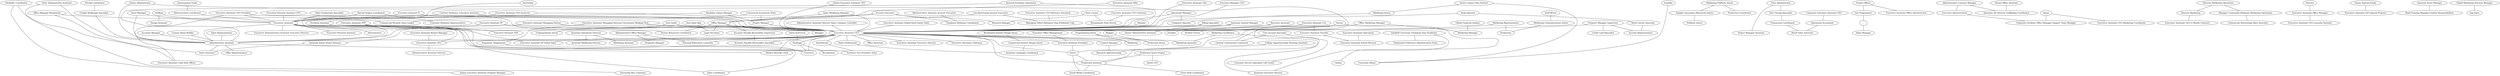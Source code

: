 strict graph  {
	"Tour Guide" -- "Executive Assistant CEO"	 [weight="1.0"];
	"Tour Guide" -- "Undergraduate Intern"	 [weight="1.0"];
	"Executive Assistant Coo" -- "Executive Assistant CEO"	 [weight="2.49863013699"];
	"Executive Assistant Coo" -- "Executive Assistant Founder"	 [weight="2.08493150685"];
	"Sales Marketing Manager" -- "Executive Assistant CEO"	 [weight="1.0"];
	"Sales Marketing Manager" -- "Office Manager"	 [weight="1.0"];
	"Office Marketing Manager" -- "Executive Assistant CEO"	 [weight="2.83561643836"];
	"Office Marketing Manager" -- "Marketing Manager"	 [weight="1.83561643836"];
	"Custom Home Builder" -- "Administrative Assistant"	 [weight="1.0"];
	"Assistant Operations Director" -- "Marketing Assistant"	 [weight="1.0"];
	"Assistant Operations Director" -- "Assistant Marketing Director"	 [weight="1.0"];
	"Desk Operator" -- "Rural Carrier Associate"	 [weight="1.0"];
	"Desk Operator" -- "Computer Operator"	 [weight="1.0"];
	"Office Manager Residential" -- "Sales Associate"	 [weight="1.0"];
	"Office Manager Residential" -- "Commercial Division Team Leader"	 [weight="1.0"];
	"Sales Productions Specialist" -- "Executive Assistant"	 [weight="1.0"];
	"Contract Positions: Executive Assistant" -- "Executive Assistant CEO"	 [weight="1.0"];
	"Contract Positions: Executive Assistant" -- "Executive Assistant"	 [weight="1.0"];
	"Marketing Publicity Intern" -- "Insights Innovation (Research) Intern"	 [weight="1.0"];
	"Marketing Publicity Intern" -- "Production Coordinator"	 [weight="1.0"];
	"Firm Administrator" -- "Project Manager Assistant"	 [weight="0.331501831502"];
	"Firm Administrator" -- "Post Closing Specialist"	 [weight="1.0"];
	"Sales Representative" -- "Administrative Assistant"	 [weight="2.49863013699"];
	Internship -- "Sales Coordinator"	 [weight="0.40065681445"];
	"Corporate Executive Assistant CEO" -- "Operations Accountant"	 [weight="2.0"];
	"Administrative Office Manager" -- "Personal Relocation Counselor"	 [weight="2.0"];
	"Administrative Office Manager" -- "Programs Manager"	 [weight="2.0"];
	"Property Manager Supervisor" -- "Executive Assistant CEO"	 [weight="1.0"];
	"Property Manager Supervisor" -- "Account Representative"	 [weight="1.0"];
	"Property Manager Supervisor" -- "Credit Card Specialist"	 [weight="1.0"];
	"Executive Assistant CEO President" -- "Executive Assistant CEO"	 [weight="1.0"];
	"Executive Assistant CEO President" -- "Executive Assistant"	 [weight="1.0"];
	"Executive Assistant CEO President" -- "Executive Assistant Chief Risk Officer"	 [weight=0];
	"Billing Specialist" -- "Senior Adminstrative Assistant"	 [weight="1.0"];
	"Billing Specialist" -- "Executive Assistant CEO"	 [weight="1.0"];
	"Executive Assistant Founder" -- "Executive Assistant School Director"	 [weight="1.58356164384"];
	"Pricing Coordinator" -- "Freight Brokerage Specialist"	 [weight="0.832876712329"];
	"International Trade" -- "Administrative Coordinator"	 [weight="1.0"];
	"Executive Manager CEO" -- "Executive Assistant CEO"	 [weight="0.832876712329"];
	"Residential Interior Design Intern" -- "Commercial Interior Design Intern"	 [weight="1.0"];
	"Executive Assistant Cfos" -- "Executive Assistant CEO"	 [weight="0.853766025641"];
	"Fairfield University Freshman Year Facilitator" -- "Assistant Executive Director"	 [weight="0.66301369863"];
	"Fairfield University Freshman Year Facilitator" -- "Nominated Professors Administration Entry"	 [weight="1.0"];
	"Project Officer" -- "Sas Programmer"	 [weight="5.67671232877"];
	"Project Officer" -- "Executive Assistant Office Administrator"	 [weight="2.08493150685"];
	"Executive Assistant CEO Americas" -- "Executive Assistant CEO"	 [weight="1.50684931507"];
	"Executive Assistant CEO Americas" -- "Executive Assistant"	 [weight="2.66849315068"];
	"Account Executive" -- "Research Manager"	 [weight="1.0"];
	"Account Executive" -- "Employee Relations Coordinator"	 [weight="1.0"];
	"Account Executive" -- "Executive Assistant"	 [weight="1.0"];
	"Account Executive" -- "Office Manager"	 [weight="1.0"];
	"Executive Assistant EVP" -- "Executive Assistant SVP"	 [weight="1.0"];
	"Executive Assistant EVP" -- "Executive Assistant CEO"	 [weight="1.0"];
	"Executive Assistant EVP" -- "Administrative Assistant"	 [weight="1.0"];
	"Disability Claims Manager" -- "Project Manager"	 [weight="1.75342465753"];
	"Disability Claims Manager" -- "Technical Assistant"	 [weight="0.292635658915"];
	"Administrative Contract Manager" -- "Executive Administration"	 [weight="1.58082191781"];
	"Administrative Contract Manager" -- "Associate Art Director Trafficking Coordinator"	 [weight="1.83835616438"];
	"Sas Programmer" -- ".."	 [weight="5.16438356164"];
	"Disability Coordinator" -- "Senior Executive Assistant Program Manager"	 [weight="0.252054794521"];
	"Disability Coordinator" -- "Executive Assistant Chief Risk Officer"	 [weight="0.249315068493"];
	"Marketing Representative" -- "Executive Assistant CEO"	 [weight="1.0"];
	"Marketing Representative" -- Production	 [weight="1.0"];
	"Executive Personal Assistant CFO" -- "Executive Assistant"	 [weight="1.0"];
	"Executive Assistant Branch Manager" -- "Executive Assistant CFO"	 [weight="3.24657534247"];
	"Insights Innovation (Research) Intern" -- "Publicity Intern"	 [weight="1.0"];
	"Freight Brokerage Specialist" -- "Administrative Assistant"	 [weight="0.328767123288"];
	"Clinic Administrator Assistant" -- "Internship Buy Corporate"	 [weight="0.145205479452"];
	"Clinic Administrator Assistant" -- "Administrative Assistant"	 [weight="0.723287671233"];
	"Director Marketing Operations" -- "Director Marketing"	 [weight="1.0"];
	"Director Marketing Operations" -- "Manager Community Relations Marketing Operations"	 [weight="1.0"];
	"Ccg Advertising Account Executive" -- "Managing Editor Baltimore Dog (Published Ccg)"	 [weight="1.0"];
	"Ccg Advertising Account Executive" -- "Office Manager"	 [weight="1.0"];
	"Executive Assistant Managing Directors Investment Banking Firm" -- "Executive Assistant CEO"	 [weight="1.0"];
	"Executive Assistant Managing Directors Investment Banking Firm" -- "Temporary Assignments"	 [weight="1.0"];
	"Executive Assistant II" -- "Human Resources Coordinator"	 [weight="1.0"];
	"Executive Assistant II" -- "Executive Assistant"	 [weight="1.0"];
	Director -- "Executive Assistant Office Manager"	 [weight="2.0"];
	"Office Manager" -- Manager	 [weight="1.0"];
	"Office Manager" -- "Human Resources Coordinator"	 [weight="1.0"];
	"Office Manager" -- "Legal Secretary"	 [weight="2.00136986301"];
	"Office Manager" -- "Executive Assistant CEO"	 [weight="2.0"];
	"Office Manager" -- "Accounts Payable Receivables Supervisor"	 [weight="3.07945205479"];
	"Executive Assistant CEO Maritime Autowash" -- "Managing Editor Baltimore Dog (Published Ccg)"	 [weight="1.0"];
	"Assistant General Manager" -- Founder	 [weight="1.62602739726"];
	"Assistant General Manager" -- "Executive Assistant CEO"	 [weight="0.62602739726"];
	"Swim Instructor" -- Paralegal	 [weight="1.0"];
	"Executive Assistant Managing Partner" -- "Assistant Junior Senior Partners"	 [weight="1.0"];
	"Executive Assistant Managing Partner" -- "Executive Assistant CEO"	 [weight="1.0"];
	"Executive Office Management" -- "Executive Assistant President"	 [weight="1.0"];
	"Temporary Assignments" -- Executive	 [weight="1.0"];
	"Commercial Interior Design Intern" -- "Assistant Campaign Coordinator"	 [weight="1.0"];
	"Executive Assistant Global Head Equity Sales" -- "Executive Assistant CEO"	 [weight="1.0"];
	"Operations Manager" -- "Executive Assistant CEO"	 [weight="1.0"];
	"Operations Manager" -- "Computer Operator"	 [weight="1.0"];
	"Administrative Coordinator" -- "Executive Assistant"	 [weight="1.0"];
	Eastlake -- "University Miami"	 [weight="0.247945205479"];
	Staffing -- "Design Assistant"	 [weight="1.1698630137"];
	Staffing -- "Executive Assistant"	 [weight="1.8301369863"];
	"Area Sales Rep" -- "Legal Secretary"	 [weight="1.00136986302"];
	"Post Closing Specialist" -- "Transaction Coordinator"	 [weight="2.0"];
	"Store Manager" -- "Administrative Assistant"	 [weight="2.00273972603"];
	"Store Manager" -- "Executive Assistant"	 [weight="1.0"];
	"Assisted President Operations" -- "Executive Assistant CEO"	 [weight="0.124657534247"];
	"Assisted President Operations" -- "Administrative Assistant"	 [weight="0.417808219178"];
	"Production Intern Project" -- "Production Assistant"	 [weight="1.0"];
	"Production Intern Project" -- "Intern CFO"	 [weight="1.0"];
	"Nanny Special Family" -- "Executive Assistant CEO Special Projects"	 [weight="3.49863013699"];
	"Intern Cannes Film Festival" -- "Marketing Intern"	 [weight="0.12602739726"];
	"Intern Cannes Film Festival" -- "University Miami"	 [weight="0.5"];
	"Client Liaison" -- "Research Manager"	 [weight="1.0"];
	"Client Liaison" -- "Receptionist Point Person"	 [weight="1.0"];
	"Special Project Coordinator" -- "Executive Assistant"	 [weight="5.08767123288"];
	"Special Project Coordinator" -- "Customer Relations Representative"	 [weight="2.16438356164"];
	"Commercial Investment Sales" -- "Project Manager"	 [weight="1.0"];
	"Commercial Investment Sales" -- "Commercial Division Team Leader"	 [weight="1.0"];
	Server -- "Production Assistant"	 [weight="0.750684931507"];
	Server -- "Executive Assistant CEO"	 [weight="2.41643835616"];
	Server -- Cashier	 [weight="0.504109589041"];
	Server -- Intern	 [weight="0.167123287671"];
	"Accounts Manager" -- "Administrative Assistant"	 [weight="1.00273972603"];
	"Senior Executive Assistant CEO" -- "Executive Assistant CEO"	 [weight="0.580821917808"];
	"Marketing Intern" -- "Executive Assistant CEO"	 [weight="0.12602739726"];
	"Staff Writer" -- "Marketing Communications Intern"	 [weight="1.0"];
	"Executive Assistant" -- "Executive Personal Assistant"	 [weight="1.0"];
	"Executive Assistant" -- Administrator	 [weight="1.0"];
	"Executive Assistant" -- "Assistant Vice President Sales"	 [weight="0.668493150685"];
	"Executive Assistant" -- "Executive Assistant VP Global Sales"	 [weight="1.0"];
	"Executive Assistant" -- "Executive Assistant CEO"	 [weight="1.91506849315"];
	"Executive Assistant" -- "Administrative Assistant"	 [weight="0.423757371525"];
	"Executive Assistant" -- "Executive Assistant CFO"	 [weight="1.0"];
	"Executive Assistant" -- "Executive Administrative Assistant Executive Director"	 [weight="3.58630136986"];
	"Executive Assistant" -- Executive	 [weight="0.750684931507"];
	"Executive Assistant CEO Chairman" -- "Receptionist Point Person"	 [weight="1.0"];
	"Global Financial Analyst" -- "Marketing Manager"	 [weight="13.0082191781"];
	"Assistant Store Manager" -- "Head Training Manager Cashier Responsibilities"	 [weight="3.75068493151"];
	"Executive Assistant VP" -- "Executive Assistant CEO"	 [weight="3.0"];
	"Executive Assistant VP" -- "Administrative Assistant"	 [weight="3.0"];
	"Recovery Associate" -- "Executive Assistant CEO"	 [weight="2.66849315068"];
	"Recovery Associate" -- "Student Extern"	 [weight="1.66575342466"];
	"Executive Assistant MDs" -- "Executive Assistant CEO"	 [weight="0.414125200643"];
	Owner -- "Corporate Facilities Office Manager Support Team Manager"	 [weight="4.08767123288"];
	Owner -- "Executive Assistant CEO Marketing Coordinator"	 [weight="1.0"];
	"Technical Assistant" -- "Sales Coordinator"	 [weight="0.586636466591"];
	"Marketing Communications Intern" -- Production	 [weight=0];
	"Core Account Specialist" -- "Customer Service Specialist Call Center"	 [weight="0.957534246575"];
	"Core Account Specialist" -- "General Construction Contractor"	 [weight="2.54383561644"];
	"Administrative Assistant Account Executive" -- "Employee Relations Coordinator"	 [weight="1.0"];
	Member -- "Executive Assistant CEO"	 [weight="2.24931506849"];
	"Manager Community Relations Marketing Operations" -- "Commercial Advertising Sales Associate"	 [weight="1.0"];
	"Administrative Assistant Director Sales Company Controller" -- "Executive Assistant CEO"	 [weight="1.83287671233"];
	"Project Manager" -- "Executive Assistant CEO"	 [weight="1.0"];
	"Rural Carrier Associate" -- "Account Representative"	 [weight="1.0"];
	"Executive Assistant CEO" -- "Production Assistant"	 [weight="1.66575342466"];
	"Executive Assistant CEO" -- "Personal Relocation Counselor"	 [weight="2.0"];
	"Executive Assistant CEO" -- "Accounts Payable Receivables Specialist"	 [weight="6.67123287671"];
	"Executive Assistant CEO" -- "Executive Assistant Executive Director"	 [weight="1.0"];
	"Executive Assistant CEO" -- "Marketing Associate"	 [weight="4.66849315068"];
	"Executive Assistant CEO" -- "Executive Secretary Chairman"	 [weight="3.00273972603"];
	"Executive Assistant CEO" -- "Executive Assistant VP Global Sales"	 [weight="1.0"];
	"Executive Assistant CEO" -- Marketing	 [weight="1.0"];
	"Executive Assistant CEO" -- "Sales Professional"	 [weight="1.0"];
	"Executive Assistant CEO" -- "Content Manager"	 [weight="1.0"];
	"Executive Assistant CEO" -- "Administrative Assistant"	 [weight="0.449086757991"];
	"Executive Assistant CEO" -- "Office Associate"	 [weight="1.0"];
	"Executive Assistant CEO" -- "Executive Assistant CFO"	 [weight="1.58630136986"];
	"Executive Assistant CEO" -- "Marketing Assistant"	 [weight="1.0"];
	"Executive Assistant CEO" -- "Executive Assistant President"	 [weight="2.0"];
	"Executive Assistant CEO" -- Executive	 [weight="2.08424657534"];
	"Executive Assistant CEO" -- Intern	 [weight=0];
	"Executive Assistant CEO" -- Aesthetician	 [weight="3.07945205479"];
	"Executive Assistant CEO" -- "Medical Records Clerk"	 [weight="7.00547945205"];
	"Executive Assistant CEO" -- Paralegal	 [weight="1.0"];
	"Transaction Coordinator" -- "Retail Sales Associate"	 [weight="2.0"];
	".." -- "Sales Manager"	 [weight="3.83561643836"];
	"Executive Assistant Office Manager" -- "Executive Assistant CEO Leucadia National"	 [weight="2.0"];
	"Senior Administrator" -- "Administrative Assistant"	 [weight="0.205479452055"];
	"Senior Administrator" -- "General Construction Contractor"	 [weight="0.461643835617"];
	"Senior Office Assistant" -- "Associate Art Director Trafficking Coordinator"	 [weight="1.50410958904"];
	"Accounts Payable Receivables Supervisor" -- "Accounts Payable Receivables Specialist"	 [weight="2.41917808219"];
	"Operations Accountant" -- "Retail Sales Associate"	 [weight="2.0"];
	Paralegal -- Receptionist	 [weight="1.0"];
	Paralegal -- Executive	 [weight="1.0"];
	"Executive Assistant Operations" -- "Executive Assistant School Director"	 [weight="1.41917808219"];
	"Executive Assistant President" -- Intern	 [weight="1.0"];
	"Executive Administration" -- "Corporate Facilities Office Manager Support Team Manager"	 [weight="1.08767123288"];
	"Director Marketing" -- "Executive Assistant CEO (3 Month Contract)"	 [weight="1.0"];
	"Executive Assistant CFO" -- "Administrative Assistant Director"	 [weight="6.00547945205"];
	"College Apprenticeship Teaching Assistant" -- "Research Apprenticeship"	 [weight="1.0"];
	"Assistant Junior Senior Partners" -- "Sales Associate"	 [weight="1.0"];
	Aesthetician -- "Assistant Vice President Sales"	 [weight="4.1698630137"];
	"Administrative Assistant" -- "Sales Associate"	 [weight="1.0"];
	"Administrative Assistant" -- "Office Representative"	 [weight="1.00273972603"];
	"Administrative Assistant" -- "Medical Records Clerk"	 [weight="1.0"];
	"Sales Professional" -- "Assistant Campaign Coordinator"	 [weight="1.0"];
	Intern -- "Production Assistant"	 [weight="0.328767123288"];
	Intern -- "Social Media Coordinator"	 [weight="1.0"];
	"Global Marketing Services Manager" -- "Sap Sales"	 [weight="2.0"];
	"Marketing Coordinator" -- "Assistant Executive Director"	 [weight="0.586301369863"];
	"Marketing Coordinator" -- "Marketing Associate"	 [weight="2.49863013699"];
	"Production Assistant" -- "Front Desk Coordinator"	 [weight="0.419178082192"];
	"Production Assistant" -- "Social Media Coordinator"	 [weight="1.0"];
	"Programming Intern" -- Marketing	 [weight="1.0"];
	"Programming Intern" -- "Production Intern"	 [weight="1.0"];
	"Content Manager" -- "Research Apprenticeship"	 [weight="1.0"];
	Blogger -- "Production Intern"	 [weight="1.0"];
}

